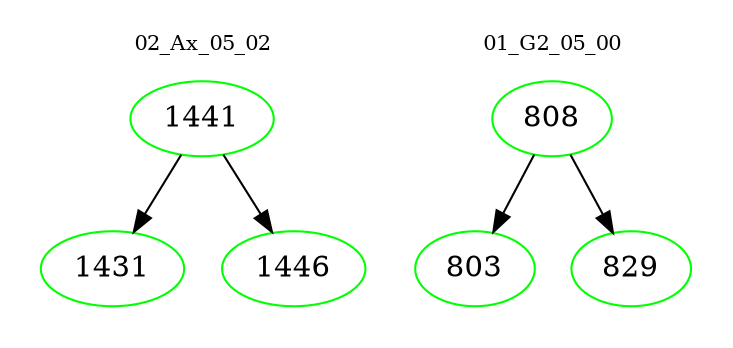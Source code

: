 digraph{
subgraph cluster_0 {
color = white
label = "02_Ax_05_02";
fontsize=10;
T0_1441 [label="1441", color="green"]
T0_1441 -> T0_1431 [color="black"]
T0_1431 [label="1431", color="green"]
T0_1441 -> T0_1446 [color="black"]
T0_1446 [label="1446", color="green"]
}
subgraph cluster_1 {
color = white
label = "01_G2_05_00";
fontsize=10;
T1_808 [label="808", color="green"]
T1_808 -> T1_803 [color="black"]
T1_803 [label="803", color="green"]
T1_808 -> T1_829 [color="black"]
T1_829 [label="829", color="green"]
}
}
